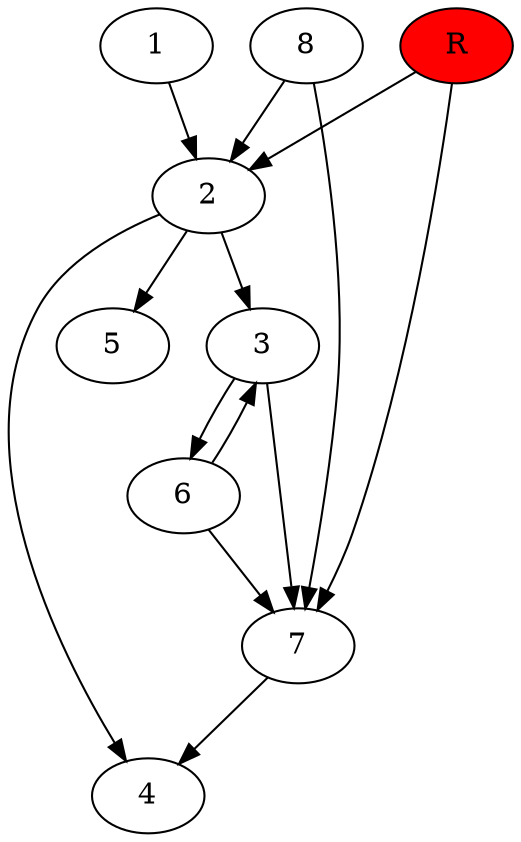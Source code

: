 digraph prb25662 {
	1
	2
	3
	4
	5
	6
	7
	8
	R [fillcolor="#ff0000" style=filled]
	1 -> 2
	2 -> 3
	2 -> 4
	2 -> 5
	3 -> 6
	3 -> 7
	6 -> 3
	6 -> 7
	7 -> 4
	8 -> 2
	8 -> 7
	R -> 2
	R -> 7
}
